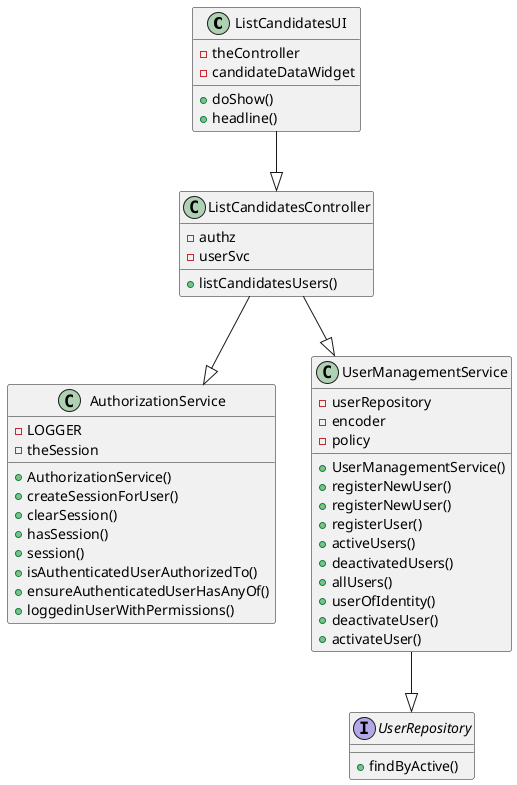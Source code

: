 @startuml
'https://plantuml.com/class-diagram

class ListCandidatesUI{
- theController
- candidateDataWidget
+ doShow()
+ headline()
}

class ListCandidatesController{
- authz
- userSvc
+ listCandidatesUsers()
}

class AuthorizationService{
- LOGGER
- theSession
+ AuthorizationService()
+ createSessionForUser()
+ clearSession()
+ hasSession()
+ session()
+ isAuthenticatedUserAuthorizedTo()
+ ensureAuthenticatedUserHasAnyOf()
+ loggedinUserWithPermissions()
}
class UserManagementService{
- userRepository
- encoder
- policy
+ UserManagementService()
+ registerNewUser()
+ registerNewUser()
+ registerUser()
+ activeUsers()
+ deactivatedUsers()
+ allUsers()
+ userOfIdentity()
+ deactivateUser()
+ activateUser()
}
interface UserRepository{
+ findByActive()
}

ListCandidatesUI --|> ListCandidatesController
ListCandidatesController --|> AuthorizationService
ListCandidatesController --|> UserManagementService
UserManagementService --|> UserRepository

@enduml